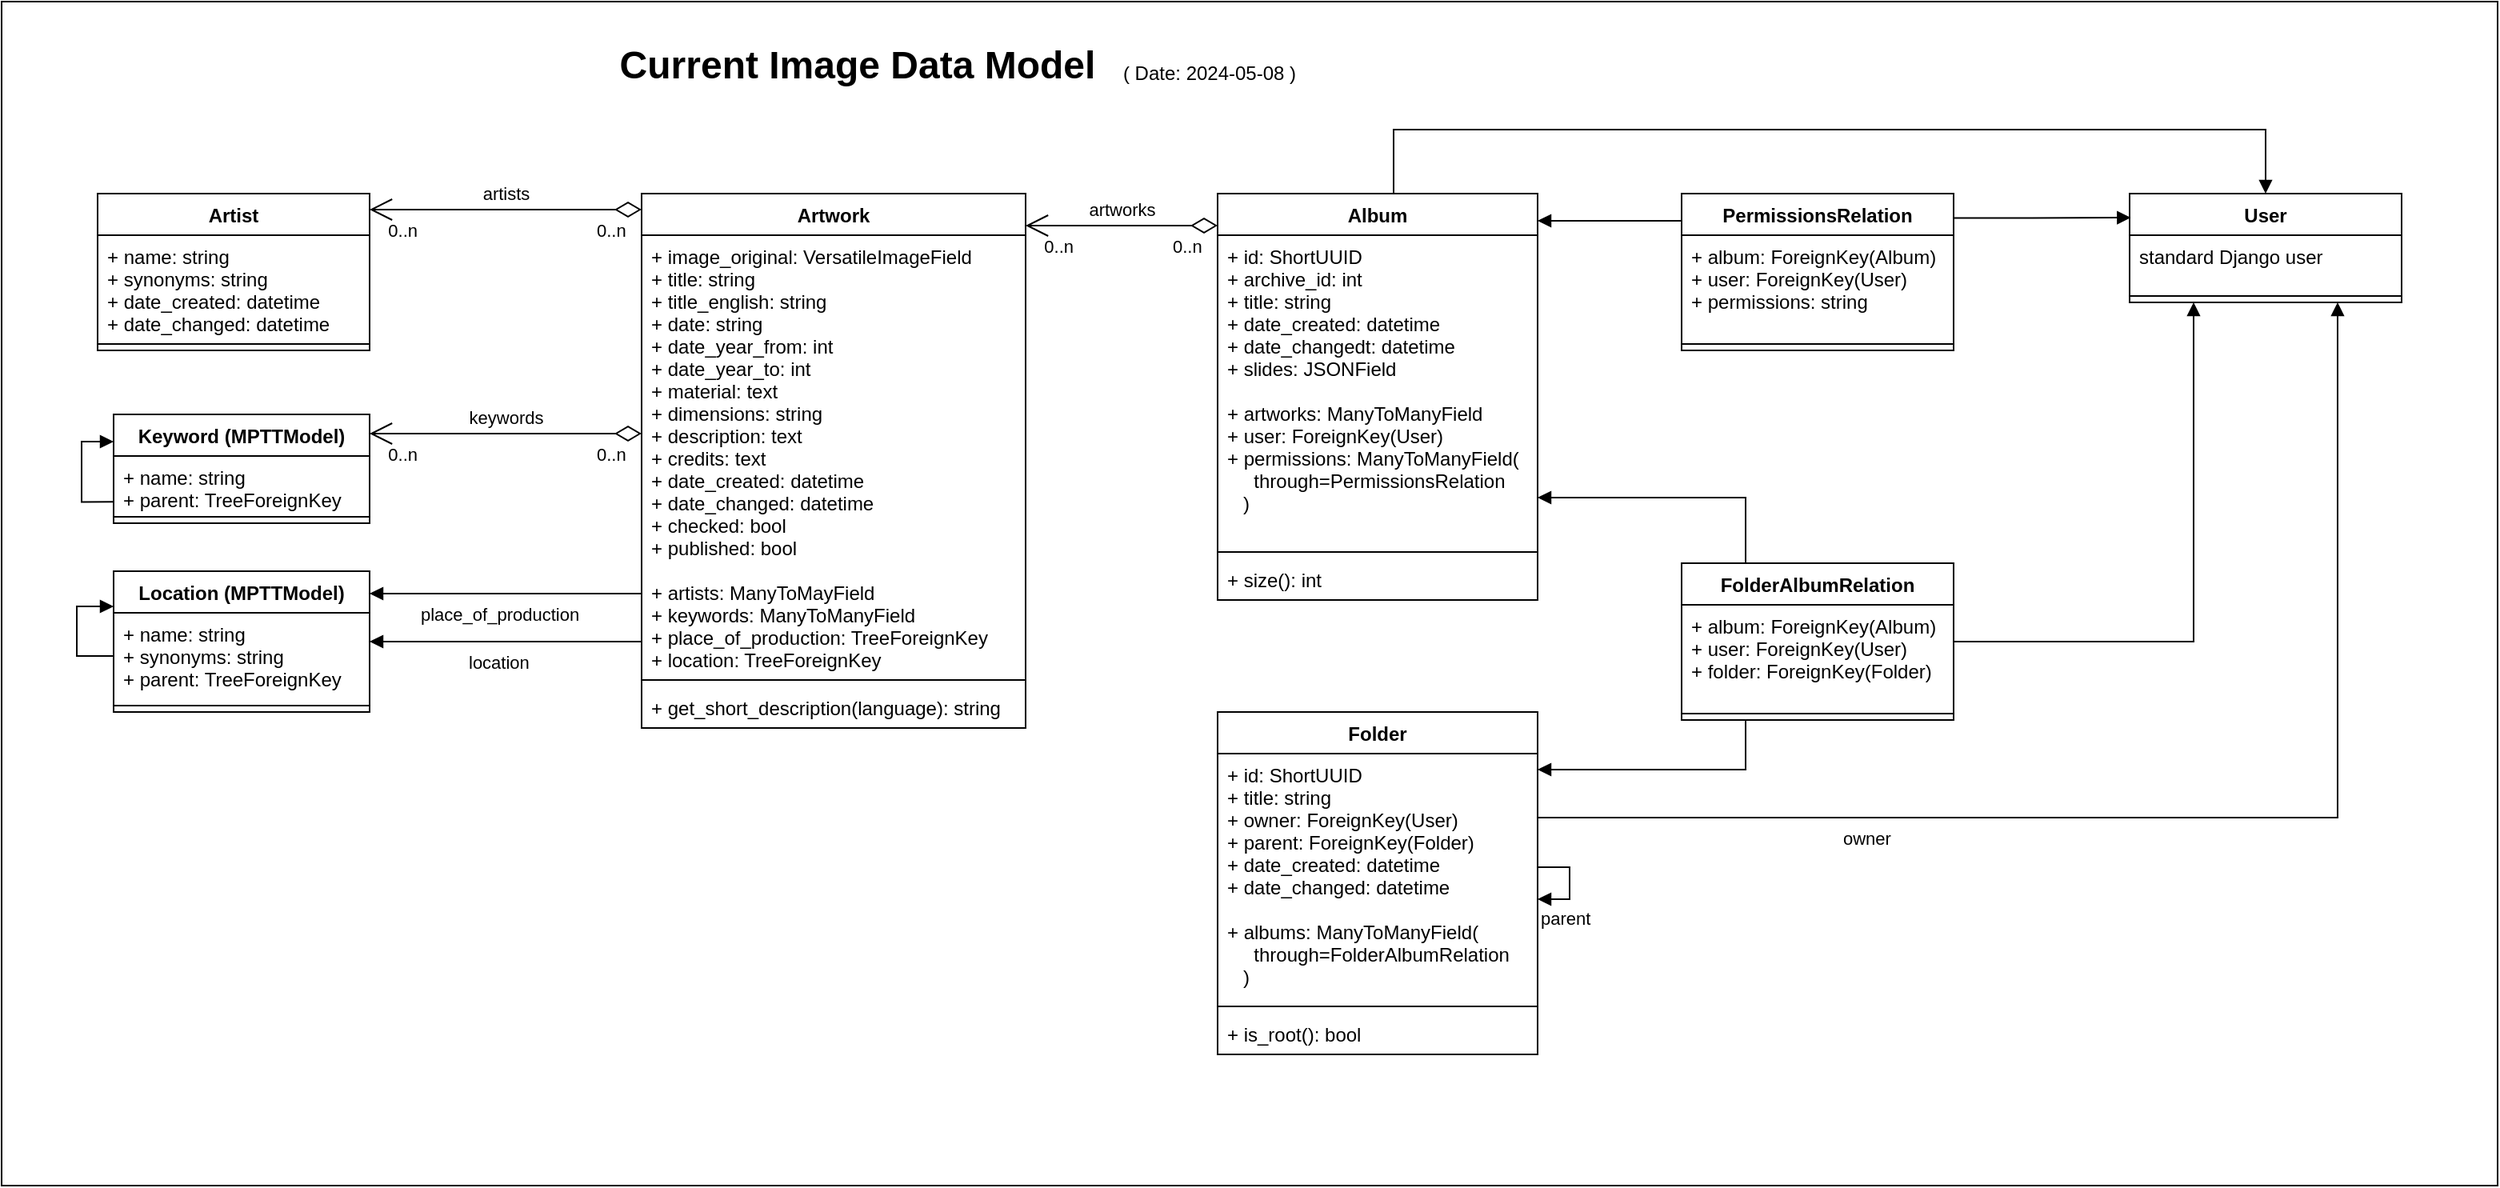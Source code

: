 <mxfile version="24.2.5" type="device">
  <diagram id="m4yxzG_cR30jgckMckZI" name="Page-1">
    <mxGraphModel dx="2074" dy="1203" grid="1" gridSize="10" guides="1" tooltips="1" connect="1" arrows="1" fold="1" page="1" pageScale="1" pageWidth="1654" pageHeight="1169" math="0" shadow="0">
      <root>
        <mxCell id="0" />
        <mxCell id="1" parent="0" />
        <mxCell id="8PWT63VFNfbA8Q33SpdV-55" value="" style="rounded=0;whiteSpace=wrap;html=1;" parent="1" vertex="1">
          <mxGeometry x="40" y="40" width="1560" height="740" as="geometry" />
        </mxCell>
        <mxCell id="8PWT63VFNfbA8Q33SpdV-1" value="Artist" style="swimlane;fontStyle=1;align=center;verticalAlign=top;childLayout=stackLayout;horizontal=1;startSize=26;horizontalStack=0;resizeParent=1;resizeParentMax=0;resizeLast=0;collapsible=1;marginBottom=0;" parent="1" vertex="1">
          <mxGeometry x="100" y="160" width="170" height="98" as="geometry" />
        </mxCell>
        <mxCell id="8PWT63VFNfbA8Q33SpdV-2" value="+ name: string&#xa;+ synonyms: string&#xa;+ date_created: datetime&#xa;+ date_changed: datetime" style="text;strokeColor=none;fillColor=none;align=left;verticalAlign=top;spacingLeft=4;spacingRight=4;overflow=hidden;rotatable=0;points=[[0,0.5],[1,0.5]];portConstraint=eastwest;" parent="8PWT63VFNfbA8Q33SpdV-1" vertex="1">
          <mxGeometry y="26" width="170" height="64" as="geometry" />
        </mxCell>
        <mxCell id="8PWT63VFNfbA8Q33SpdV-3" value="" style="line;strokeWidth=1;fillColor=none;align=left;verticalAlign=middle;spacingTop=-1;spacingLeft=3;spacingRight=3;rotatable=0;labelPosition=right;points=[];portConstraint=eastwest;" parent="8PWT63VFNfbA8Q33SpdV-1" vertex="1">
          <mxGeometry y="90" width="170" height="8" as="geometry" />
        </mxCell>
        <mxCell id="8PWT63VFNfbA8Q33SpdV-5" value="Keyword (MPTTModel)" style="swimlane;fontStyle=1;align=center;verticalAlign=top;childLayout=stackLayout;horizontal=1;startSize=26;horizontalStack=0;resizeParent=1;resizeParentMax=0;resizeLast=0;collapsible=1;marginBottom=0;" parent="1" vertex="1">
          <mxGeometry x="110" y="298" width="160" height="68" as="geometry" />
        </mxCell>
        <mxCell id="8PWT63VFNfbA8Q33SpdV-6" value="+ name: string&#xa;+ parent: TreeForeignKey" style="text;strokeColor=none;fillColor=none;align=left;verticalAlign=top;spacingLeft=4;spacingRight=4;overflow=hidden;rotatable=0;points=[[0,0.5],[1,0.5]];portConstraint=eastwest;" parent="8PWT63VFNfbA8Q33SpdV-5" vertex="1">
          <mxGeometry y="26" width="160" height="34" as="geometry" />
        </mxCell>
        <mxCell id="8PWT63VFNfbA8Q33SpdV-7" value="" style="line;strokeWidth=1;fillColor=none;align=left;verticalAlign=middle;spacingTop=-1;spacingLeft=3;spacingRight=3;rotatable=0;labelPosition=right;points=[];portConstraint=eastwest;" parent="8PWT63VFNfbA8Q33SpdV-5" vertex="1">
          <mxGeometry y="60" width="160" height="8" as="geometry" />
        </mxCell>
        <mxCell id="8PWT63VFNfbA8Q33SpdV-18" value="" style="endArrow=block;endFill=1;html=1;edgeStyle=orthogonalEdgeStyle;align=left;verticalAlign=top;rounded=0;exitX=0.002;exitY=0.843;exitDx=0;exitDy=0;exitPerimeter=0;entryX=0;entryY=0.25;entryDx=0;entryDy=0;" parent="8PWT63VFNfbA8Q33SpdV-5" source="8PWT63VFNfbA8Q33SpdV-6" target="8PWT63VFNfbA8Q33SpdV-5" edge="1">
          <mxGeometry x="-1" relative="1" as="geometry">
            <mxPoint x="-60" y="60" as="sourcePoint" />
            <mxPoint x="-10" y="40" as="targetPoint" />
            <Array as="points">
              <mxPoint x="-20" y="55" />
              <mxPoint x="-20" y="17" />
            </Array>
          </mxGeometry>
        </mxCell>
        <mxCell id="8PWT63VFNfbA8Q33SpdV-9" value="Location (MPTTModel)" style="swimlane;fontStyle=1;align=center;verticalAlign=top;childLayout=stackLayout;horizontal=1;startSize=26;horizontalStack=0;resizeParent=1;resizeParentMax=0;resizeLast=0;collapsible=1;marginBottom=0;" parent="1" vertex="1">
          <mxGeometry x="110" y="396" width="160" height="88" as="geometry" />
        </mxCell>
        <mxCell id="8PWT63VFNfbA8Q33SpdV-10" value="+ name: string&#xa;+ synonyms: string&#xa;+ parent: TreeForeignKey" style="text;strokeColor=none;fillColor=none;align=left;verticalAlign=top;spacingLeft=4;spacingRight=4;overflow=hidden;rotatable=0;points=[[0,0.5],[1,0.5]];portConstraint=eastwest;" parent="8PWT63VFNfbA8Q33SpdV-9" vertex="1">
          <mxGeometry y="26" width="160" height="54" as="geometry" />
        </mxCell>
        <mxCell id="8PWT63VFNfbA8Q33SpdV-11" value="" style="line;strokeWidth=1;fillColor=none;align=left;verticalAlign=middle;spacingTop=-1;spacingLeft=3;spacingRight=3;rotatable=0;labelPosition=right;points=[];portConstraint=eastwest;" parent="8PWT63VFNfbA8Q33SpdV-9" vertex="1">
          <mxGeometry y="80" width="160" height="8" as="geometry" />
        </mxCell>
        <mxCell id="8PWT63VFNfbA8Q33SpdV-20" value="" style="endArrow=block;endFill=1;html=1;edgeStyle=orthogonalEdgeStyle;align=left;verticalAlign=top;rounded=0;exitX=0;exitY=0.5;exitDx=0;exitDy=0;entryX=0;entryY=0.25;entryDx=0;entryDy=0;" parent="8PWT63VFNfbA8Q33SpdV-9" source="8PWT63VFNfbA8Q33SpdV-10" target="8PWT63VFNfbA8Q33SpdV-9" edge="1">
          <mxGeometry x="-1" relative="1" as="geometry">
            <mxPoint x="-2.68" y="47.662" as="sourcePoint" />
            <mxPoint x="-10" y="20" as="targetPoint" />
            <Array as="points">
              <mxPoint x="-23" y="53" />
              <mxPoint x="-23" y="22" />
            </Array>
          </mxGeometry>
        </mxCell>
        <mxCell id="8PWT63VFNfbA8Q33SpdV-21" value="Artwork" style="swimlane;fontStyle=1;align=center;verticalAlign=top;childLayout=stackLayout;horizontal=1;startSize=26;horizontalStack=0;resizeParent=1;resizeParentMax=0;resizeLast=0;collapsible=1;marginBottom=0;" parent="1" vertex="1">
          <mxGeometry x="440" y="160" width="240" height="334" as="geometry" />
        </mxCell>
        <mxCell id="8PWT63VFNfbA8Q33SpdV-22" value="+ image_original: VersatileImageField&#xa;+ title: string&#xa;+ title_english: string&#xa;+ date: string&#xa;+ date_year_from: int&#xa;+ date_year_to: int&#xa;+ material: text&#xa;+ dimensions: string&#xa;+ description: text&#xa;+ credits: text&#xa;+ date_created: datetime&#xa;+ date_changed: datetime&#xa;+ checked: bool&#xa;+ published: bool&#xa;&#xa;+ artists: ManyToMayField&#xa;+ keywords: ManyToManyField&#xa;+ place_of_production: TreeForeignKey&#xa;+ location: TreeForeignKey&#xa;" style="text;strokeColor=none;fillColor=none;align=left;verticalAlign=top;spacingLeft=4;spacingRight=4;overflow=hidden;rotatable=0;points=[[0,0.5],[1,0.5]];portConstraint=eastwest;" parent="8PWT63VFNfbA8Q33SpdV-21" vertex="1">
          <mxGeometry y="26" width="240" height="274" as="geometry" />
        </mxCell>
        <mxCell id="8PWT63VFNfbA8Q33SpdV-23" value="" style="line;strokeWidth=1;fillColor=none;align=left;verticalAlign=middle;spacingTop=-1;spacingLeft=3;spacingRight=3;rotatable=0;labelPosition=right;points=[];portConstraint=eastwest;" parent="8PWT63VFNfbA8Q33SpdV-21" vertex="1">
          <mxGeometry y="300" width="240" height="8" as="geometry" />
        </mxCell>
        <mxCell id="8PWT63VFNfbA8Q33SpdV-24" value="+ get_short_description(language): string" style="text;strokeColor=none;fillColor=none;align=left;verticalAlign=top;spacingLeft=4;spacingRight=4;overflow=hidden;rotatable=0;points=[[0,0.5],[1,0.5]];portConstraint=eastwest;" parent="8PWT63VFNfbA8Q33SpdV-21" vertex="1">
          <mxGeometry y="308" width="240" height="26" as="geometry" />
        </mxCell>
        <mxCell id="8PWT63VFNfbA8Q33SpdV-29" value="Album" style="swimlane;fontStyle=1;align=center;verticalAlign=top;childLayout=stackLayout;horizontal=1;startSize=26;horizontalStack=0;resizeParent=1;resizeParentMax=0;resizeLast=0;collapsible=1;marginBottom=0;" parent="1" vertex="1">
          <mxGeometry x="800" y="160" width="200" height="254" as="geometry" />
        </mxCell>
        <mxCell id="8PWT63VFNfbA8Q33SpdV-30" value="+ id: ShortUUID&#xa;+ archive_id: int&#xa;+ title: string&#xa;+ date_created: datetime&#xa;+ date_changedt: datetime&#xa;+ slides: JSONField&#xa;&#xa;+ artworks: ManyToManyField&#xa;+ user: ForeignKey(User)&#xa;+ permissions: ManyToManyField(&#xa;     through=PermissionsRelation&#xa;   )&#xa;" style="text;strokeColor=none;fillColor=none;align=left;verticalAlign=top;spacingLeft=4;spacingRight=4;overflow=hidden;rotatable=0;points=[[0,0.5],[1,0.5]];portConstraint=eastwest;" parent="8PWT63VFNfbA8Q33SpdV-29" vertex="1">
          <mxGeometry y="26" width="200" height="194" as="geometry" />
        </mxCell>
        <mxCell id="8PWT63VFNfbA8Q33SpdV-31" value="" style="line;strokeWidth=1;fillColor=none;align=left;verticalAlign=middle;spacingTop=-1;spacingLeft=3;spacingRight=3;rotatable=0;labelPosition=right;points=[];portConstraint=eastwest;" parent="8PWT63VFNfbA8Q33SpdV-29" vertex="1">
          <mxGeometry y="220" width="200" height="8" as="geometry" />
        </mxCell>
        <mxCell id="8PWT63VFNfbA8Q33SpdV-32" value="+ size(): int" style="text;strokeColor=none;fillColor=none;align=left;verticalAlign=top;spacingLeft=4;spacingRight=4;overflow=hidden;rotatable=0;points=[[0,0.5],[1,0.5]];portConstraint=eastwest;" parent="8PWT63VFNfbA8Q33SpdV-29" vertex="1">
          <mxGeometry y="228" width="200" height="26" as="geometry" />
        </mxCell>
        <mxCell id="8PWT63VFNfbA8Q33SpdV-40" value="place_of_production" style="endArrow=block;endFill=1;html=1;edgeStyle=orthogonalEdgeStyle;align=left;verticalAlign=top;rounded=0;" parent="1" source="8PWT63VFNfbA8Q33SpdV-21" target="8PWT63VFNfbA8Q33SpdV-9" edge="1">
          <mxGeometry x="0.647" relative="1" as="geometry">
            <mxPoint x="400" y="320.0" as="sourcePoint" />
            <mxPoint x="280" y="320.0" as="targetPoint" />
            <Array as="points">
              <mxPoint x="340" y="410" />
              <mxPoint x="340" y="410" />
            </Array>
            <mxPoint as="offset" />
          </mxGeometry>
        </mxCell>
        <mxCell id="8PWT63VFNfbA8Q33SpdV-41" value="location" style="endArrow=block;endFill=1;html=1;edgeStyle=orthogonalEdgeStyle;align=left;verticalAlign=top;rounded=0;" parent="1" source="8PWT63VFNfbA8Q33SpdV-21" target="8PWT63VFNfbA8Q33SpdV-9" edge="1">
          <mxGeometry x="0.294" relative="1" as="geometry">
            <mxPoint x="400" y="420.0" as="sourcePoint" />
            <mxPoint x="280" y="420.0" as="targetPoint" />
            <Array as="points">
              <mxPoint x="350" y="440" />
              <mxPoint x="350" y="440" />
            </Array>
            <mxPoint as="offset" />
          </mxGeometry>
        </mxCell>
        <mxCell id="8PWT63VFNfbA8Q33SpdV-42" value="keywords" style="endArrow=open;html=1;endSize=12;startArrow=diamondThin;startSize=14;startFill=0;edgeStyle=orthogonalEdgeStyle;rounded=0;" parent="1" source="8PWT63VFNfbA8Q33SpdV-21" target="8PWT63VFNfbA8Q33SpdV-5" edge="1">
          <mxGeometry y="-10" relative="1" as="geometry">
            <mxPoint x="640" y="390" as="sourcePoint" />
            <mxPoint x="800" y="390" as="targetPoint" />
            <Array as="points">
              <mxPoint x="360" y="310" />
              <mxPoint x="360" y="310" />
            </Array>
            <mxPoint as="offset" />
          </mxGeometry>
        </mxCell>
        <mxCell id="8PWT63VFNfbA8Q33SpdV-43" value="0..n" style="edgeLabel;resizable=0;html=1;align=left;verticalAlign=top;" parent="8PWT63VFNfbA8Q33SpdV-42" connectable="0" vertex="1">
          <mxGeometry x="-1" relative="1" as="geometry">
            <mxPoint x="-30" as="offset" />
          </mxGeometry>
        </mxCell>
        <mxCell id="8PWT63VFNfbA8Q33SpdV-44" value="0..n" style="edgeLabel;resizable=0;html=1;align=right;verticalAlign=top;" parent="8PWT63VFNfbA8Q33SpdV-42" connectable="0" vertex="1">
          <mxGeometry x="1" relative="1" as="geometry">
            <mxPoint x="30" as="offset" />
          </mxGeometry>
        </mxCell>
        <mxCell id="8PWT63VFNfbA8Q33SpdV-46" value="artists" style="endArrow=open;html=1;endSize=12;startArrow=diamondThin;startSize=14;startFill=0;edgeStyle=orthogonalEdgeStyle;rounded=0;" parent="1" source="8PWT63VFNfbA8Q33SpdV-21" target="8PWT63VFNfbA8Q33SpdV-1" edge="1">
          <mxGeometry y="-10" relative="1" as="geometry">
            <mxPoint x="400" y="320.0" as="sourcePoint" />
            <mxPoint x="280" y="320.0" as="targetPoint" />
            <Array as="points">
              <mxPoint x="320" y="170" />
              <mxPoint x="320" y="170" />
            </Array>
            <mxPoint as="offset" />
          </mxGeometry>
        </mxCell>
        <mxCell id="8PWT63VFNfbA8Q33SpdV-47" value="0..n" style="edgeLabel;resizable=0;html=1;align=left;verticalAlign=top;" parent="8PWT63VFNfbA8Q33SpdV-46" connectable="0" vertex="1">
          <mxGeometry x="-1" relative="1" as="geometry">
            <mxPoint x="-30" as="offset" />
          </mxGeometry>
        </mxCell>
        <mxCell id="8PWT63VFNfbA8Q33SpdV-48" value="0..n" style="edgeLabel;resizable=0;html=1;align=right;verticalAlign=top;" parent="8PWT63VFNfbA8Q33SpdV-46" connectable="0" vertex="1">
          <mxGeometry x="1" relative="1" as="geometry">
            <mxPoint x="30" as="offset" />
          </mxGeometry>
        </mxCell>
        <mxCell id="8PWT63VFNfbA8Q33SpdV-49" value="artworks" style="endArrow=open;html=1;endSize=12;startArrow=diamondThin;startSize=14;startFill=0;edgeStyle=orthogonalEdgeStyle;rounded=0;" parent="1" source="8PWT63VFNfbA8Q33SpdV-29" target="8PWT63VFNfbA8Q33SpdV-21" edge="1">
          <mxGeometry y="-10" relative="1" as="geometry">
            <mxPoint x="400" y="180.0" as="sourcePoint" />
            <mxPoint x="280" y="180.0" as="targetPoint" />
            <Array as="points">
              <mxPoint x="740" y="180" />
              <mxPoint x="740" y="180" />
            </Array>
            <mxPoint as="offset" />
          </mxGeometry>
        </mxCell>
        <mxCell id="8PWT63VFNfbA8Q33SpdV-50" value="0..n" style="edgeLabel;resizable=0;html=1;align=left;verticalAlign=top;" parent="8PWT63VFNfbA8Q33SpdV-49" connectable="0" vertex="1">
          <mxGeometry x="-1" relative="1" as="geometry">
            <mxPoint x="-30" as="offset" />
          </mxGeometry>
        </mxCell>
        <mxCell id="8PWT63VFNfbA8Q33SpdV-51" value="0..n" style="edgeLabel;resizable=0;html=1;align=right;verticalAlign=top;" parent="8PWT63VFNfbA8Q33SpdV-49" connectable="0" vertex="1">
          <mxGeometry x="1" relative="1" as="geometry">
            <mxPoint x="30" as="offset" />
          </mxGeometry>
        </mxCell>
        <mxCell id="8PWT63VFNfbA8Q33SpdV-57" value="&lt;h1 style=&quot;text-align: left;&quot;&gt;Current Image Data Model&lt;/h1&gt;" style="text;html=1;strokeColor=none;fillColor=none;align=center;verticalAlign=middle;whiteSpace=wrap;rounded=0;" parent="1" vertex="1">
          <mxGeometry x="420" y="60" width="310" height="40" as="geometry" />
        </mxCell>
        <mxCell id="8PWT63VFNfbA8Q33SpdV-60" value="( Date: 2024-05-08 )" style="text;html=1;strokeColor=none;fillColor=none;align=center;verticalAlign=middle;whiteSpace=wrap;rounded=0;" parent="1" vertex="1">
          <mxGeometry x="730" y="70" width="130" height="30" as="geometry" />
        </mxCell>
        <mxCell id="IivIKgOkIu4b8tLZUXQj-1" value="PermissionsRelation" style="swimlane;fontStyle=1;align=center;verticalAlign=top;childLayout=stackLayout;horizontal=1;startSize=26;horizontalStack=0;resizeParent=1;resizeParentMax=0;resizeLast=0;collapsible=1;marginBottom=0;" parent="1" vertex="1">
          <mxGeometry x="1090" y="160" width="170" height="98" as="geometry" />
        </mxCell>
        <mxCell id="IivIKgOkIu4b8tLZUXQj-2" value="+ album: ForeignKey(Album)&#xa;+ user: ForeignKey(User)&#xa;+ permissions: string" style="text;strokeColor=none;fillColor=none;align=left;verticalAlign=top;spacingLeft=4;spacingRight=4;overflow=hidden;rotatable=0;points=[[0,0.5],[1,0.5]];portConstraint=eastwest;" parent="IivIKgOkIu4b8tLZUXQj-1" vertex="1">
          <mxGeometry y="26" width="170" height="64" as="geometry" />
        </mxCell>
        <mxCell id="IivIKgOkIu4b8tLZUXQj-3" value="" style="line;strokeWidth=1;fillColor=none;align=left;verticalAlign=middle;spacingTop=-1;spacingLeft=3;spacingRight=3;rotatable=0;labelPosition=right;points=[];portConstraint=eastwest;" parent="IivIKgOkIu4b8tLZUXQj-1" vertex="1">
          <mxGeometry y="90" width="170" height="8" as="geometry" />
        </mxCell>
        <mxCell id="IivIKgOkIu4b8tLZUXQj-4" value="" style="endArrow=block;endFill=1;html=1;edgeStyle=orthogonalEdgeStyle;align=left;verticalAlign=top;rounded=0;" parent="1" edge="1">
          <mxGeometry x="0.294" y="-20" relative="1" as="geometry">
            <mxPoint x="1090" y="177" as="sourcePoint" />
            <mxPoint x="1000" y="177" as="targetPoint" />
            <Array as="points" />
            <mxPoint as="offset" />
          </mxGeometry>
        </mxCell>
        <mxCell id="IivIKgOkIu4b8tLZUXQj-8" value="Folder" style="swimlane;fontStyle=1;align=center;verticalAlign=top;childLayout=stackLayout;horizontal=1;startSize=26;horizontalStack=0;resizeParent=1;resizeParentMax=0;resizeLast=0;collapsible=1;marginBottom=0;" parent="1" vertex="1">
          <mxGeometry x="800" y="484" width="200" height="214" as="geometry" />
        </mxCell>
        <mxCell id="IivIKgOkIu4b8tLZUXQj-9" value="+ id: ShortUUID&#xa;+ title: string&#xa;+ owner: ForeignKey(User)&#xa;+ parent: ForeignKey(Folder)&#xa;+ date_created: datetime&#xa;+ date_changed: datetime&#xa;&#xa;+ albums: ManyToManyField(&#xa;     through=FolderAlbumRelation&#xa;   )" style="text;strokeColor=none;fillColor=none;align=left;verticalAlign=top;spacingLeft=4;spacingRight=4;overflow=hidden;rotatable=0;points=[[0,0.5],[1,0.5]];portConstraint=eastwest;" parent="IivIKgOkIu4b8tLZUXQj-8" vertex="1">
          <mxGeometry y="26" width="200" height="154" as="geometry" />
        </mxCell>
        <mxCell id="IivIKgOkIu4b8tLZUXQj-10" value="" style="line;strokeWidth=1;fillColor=none;align=left;verticalAlign=middle;spacingTop=-1;spacingLeft=3;spacingRight=3;rotatable=0;labelPosition=right;points=[];portConstraint=eastwest;" parent="IivIKgOkIu4b8tLZUXQj-8" vertex="1">
          <mxGeometry y="180" width="200" height="8" as="geometry" />
        </mxCell>
        <mxCell id="IivIKgOkIu4b8tLZUXQj-11" value="+ is_root(): bool" style="text;strokeColor=none;fillColor=none;align=left;verticalAlign=top;spacingLeft=4;spacingRight=4;overflow=hidden;rotatable=0;points=[[0,0.5],[1,0.5]];portConstraint=eastwest;" parent="IivIKgOkIu4b8tLZUXQj-8" vertex="1">
          <mxGeometry y="188" width="200" height="26" as="geometry" />
        </mxCell>
        <mxCell id="IivIKgOkIu4b8tLZUXQj-12" value="FolderAlbumRelation" style="swimlane;fontStyle=1;align=center;verticalAlign=top;childLayout=stackLayout;horizontal=1;startSize=26;horizontalStack=0;resizeParent=1;resizeParentMax=0;resizeLast=0;collapsible=1;marginBottom=0;" parent="1" vertex="1">
          <mxGeometry x="1090" y="391" width="170" height="98" as="geometry" />
        </mxCell>
        <mxCell id="IivIKgOkIu4b8tLZUXQj-13" value="+ album: ForeignKey(Album)&#xa;+ user: ForeignKey(User)&#xa;+ folder: ForeignKey(Folder)" style="text;strokeColor=none;fillColor=none;align=left;verticalAlign=top;spacingLeft=4;spacingRight=4;overflow=hidden;rotatable=0;points=[[0,0.5],[1,0.5]];portConstraint=eastwest;" parent="IivIKgOkIu4b8tLZUXQj-12" vertex="1">
          <mxGeometry y="26" width="170" height="64" as="geometry" />
        </mxCell>
        <mxCell id="IivIKgOkIu4b8tLZUXQj-14" value="" style="line;strokeWidth=1;fillColor=none;align=left;verticalAlign=middle;spacingTop=-1;spacingLeft=3;spacingRight=3;rotatable=0;labelPosition=right;points=[];portConstraint=eastwest;" parent="IivIKgOkIu4b8tLZUXQj-12" vertex="1">
          <mxGeometry y="90" width="170" height="8" as="geometry" />
        </mxCell>
        <mxCell id="IivIKgOkIu4b8tLZUXQj-15" value="parent" style="endArrow=block;endFill=1;html=1;edgeStyle=orthogonalEdgeStyle;align=left;verticalAlign=top;rounded=0;" parent="1" source="IivIKgOkIu4b8tLZUXQj-8" target="IivIKgOkIu4b8tLZUXQj-8" edge="1">
          <mxGeometry x="0.294" y="-20" relative="1" as="geometry">
            <mxPoint x="1220" y="605.5" as="sourcePoint" />
            <mxPoint x="1130" y="605.5" as="targetPoint" />
            <Array as="points" />
            <mxPoint as="offset" />
          </mxGeometry>
        </mxCell>
        <mxCell id="IivIKgOkIu4b8tLZUXQj-16" value="User" style="swimlane;fontStyle=1;align=center;verticalAlign=top;childLayout=stackLayout;horizontal=1;startSize=26;horizontalStack=0;resizeParent=1;resizeParentMax=0;resizeLast=0;collapsible=1;marginBottom=0;" parent="1" vertex="1">
          <mxGeometry x="1370" y="160" width="170" height="68" as="geometry" />
        </mxCell>
        <mxCell id="IivIKgOkIu4b8tLZUXQj-17" value="standard Django user" style="text;strokeColor=none;fillColor=none;align=left;verticalAlign=top;spacingLeft=4;spacingRight=4;overflow=hidden;rotatable=0;points=[[0,0.5],[1,0.5]];portConstraint=eastwest;" parent="IivIKgOkIu4b8tLZUXQj-16" vertex="1">
          <mxGeometry y="26" width="170" height="34" as="geometry" />
        </mxCell>
        <mxCell id="IivIKgOkIu4b8tLZUXQj-18" value="" style="line;strokeWidth=1;fillColor=none;align=left;verticalAlign=middle;spacingTop=-1;spacingLeft=3;spacingRight=3;rotatable=0;labelPosition=right;points=[];portConstraint=eastwest;" parent="IivIKgOkIu4b8tLZUXQj-16" vertex="1">
          <mxGeometry y="60" width="170" height="8" as="geometry" />
        </mxCell>
        <mxCell id="IivIKgOkIu4b8tLZUXQj-19" value="" style="endArrow=block;endFill=1;html=1;edgeStyle=orthogonalEdgeStyle;align=left;verticalAlign=top;rounded=0;exitX=1;exitY=0.156;exitDx=0;exitDy=0;entryX=0.004;entryY=0.221;entryDx=0;entryDy=0;exitPerimeter=0;entryPerimeter=0;" parent="1" source="IivIKgOkIu4b8tLZUXQj-1" target="IivIKgOkIu4b8tLZUXQj-16" edge="1">
          <mxGeometry x="-0.339" y="25" relative="1" as="geometry">
            <mxPoint x="1350" y="298" as="sourcePoint" />
            <mxPoint x="1260" y="298" as="targetPoint" />
            <Array as="points">
              <mxPoint x="1305" y="175" />
            </Array>
            <mxPoint as="offset" />
          </mxGeometry>
        </mxCell>
        <mxCell id="IivIKgOkIu4b8tLZUXQj-20" value="owner" style="endArrow=block;endFill=1;html=1;edgeStyle=orthogonalEdgeStyle;align=left;verticalAlign=top;rounded=0;" parent="1" source="IivIKgOkIu4b8tLZUXQj-8" target="IivIKgOkIu4b8tLZUXQj-16" edge="1">
          <mxGeometry x="-0.541" relative="1" as="geometry">
            <mxPoint x="1370" y="565" as="sourcePoint" />
            <mxPoint x="1200" y="565" as="targetPoint" />
            <Array as="points">
              <mxPoint x="1500" y="550" />
            </Array>
            <mxPoint as="offset" />
          </mxGeometry>
        </mxCell>
        <mxCell id="IivIKgOkIu4b8tLZUXQj-21" value="" style="endArrow=block;endFill=1;html=1;edgeStyle=orthogonalEdgeStyle;align=left;verticalAlign=top;rounded=0;" parent="1" source="IivIKgOkIu4b8tLZUXQj-12" target="8PWT63VFNfbA8Q33SpdV-29" edge="1">
          <mxGeometry x="0.294" y="-20" relative="1" as="geometry">
            <mxPoint x="1110" y="298" as="sourcePoint" />
            <mxPoint x="1020" y="298" as="targetPoint" />
            <Array as="points">
              <mxPoint x="1130" y="350" />
            </Array>
            <mxPoint as="offset" />
          </mxGeometry>
        </mxCell>
        <mxCell id="IivIKgOkIu4b8tLZUXQj-22" value="" style="endArrow=block;endFill=1;html=1;edgeStyle=orthogonalEdgeStyle;align=left;verticalAlign=top;rounded=0;" parent="1" source="IivIKgOkIu4b8tLZUXQj-12" target="IivIKgOkIu4b8tLZUXQj-8" edge="1">
          <mxGeometry x="0.294" y="-20" relative="1" as="geometry">
            <mxPoint x="1120" y="308" as="sourcePoint" />
            <mxPoint x="1030" y="308" as="targetPoint" />
            <Array as="points">
              <mxPoint x="1130" y="520" />
            </Array>
            <mxPoint as="offset" />
          </mxGeometry>
        </mxCell>
        <mxCell id="IivIKgOkIu4b8tLZUXQj-23" value="" style="endArrow=block;endFill=1;html=1;edgeStyle=orthogonalEdgeStyle;align=left;verticalAlign=top;rounded=0;" parent="1" source="IivIKgOkIu4b8tLZUXQj-12" target="IivIKgOkIu4b8tLZUXQj-16" edge="1">
          <mxGeometry x="0.294" y="-20" relative="1" as="geometry">
            <mxPoint x="1130" y="318" as="sourcePoint" />
            <mxPoint x="1040" y="318" as="targetPoint" />
            <Array as="points">
              <mxPoint x="1410" y="440" />
            </Array>
            <mxPoint as="offset" />
          </mxGeometry>
        </mxCell>
        <mxCell id="IivIKgOkIu4b8tLZUXQj-24" value="" style="endArrow=block;endFill=1;html=1;edgeStyle=orthogonalEdgeStyle;align=left;verticalAlign=top;rounded=0;" parent="1" source="8PWT63VFNfbA8Q33SpdV-29" target="IivIKgOkIu4b8tLZUXQj-16" edge="1">
          <mxGeometry x="0.294" y="-20" relative="1" as="geometry">
            <mxPoint x="1100" y="187" as="sourcePoint" />
            <mxPoint x="1010" y="187" as="targetPoint" />
            <Array as="points">
              <mxPoint x="910" y="120" />
              <mxPoint x="1455" y="120" />
            </Array>
            <mxPoint as="offset" />
          </mxGeometry>
        </mxCell>
      </root>
    </mxGraphModel>
  </diagram>
</mxfile>
